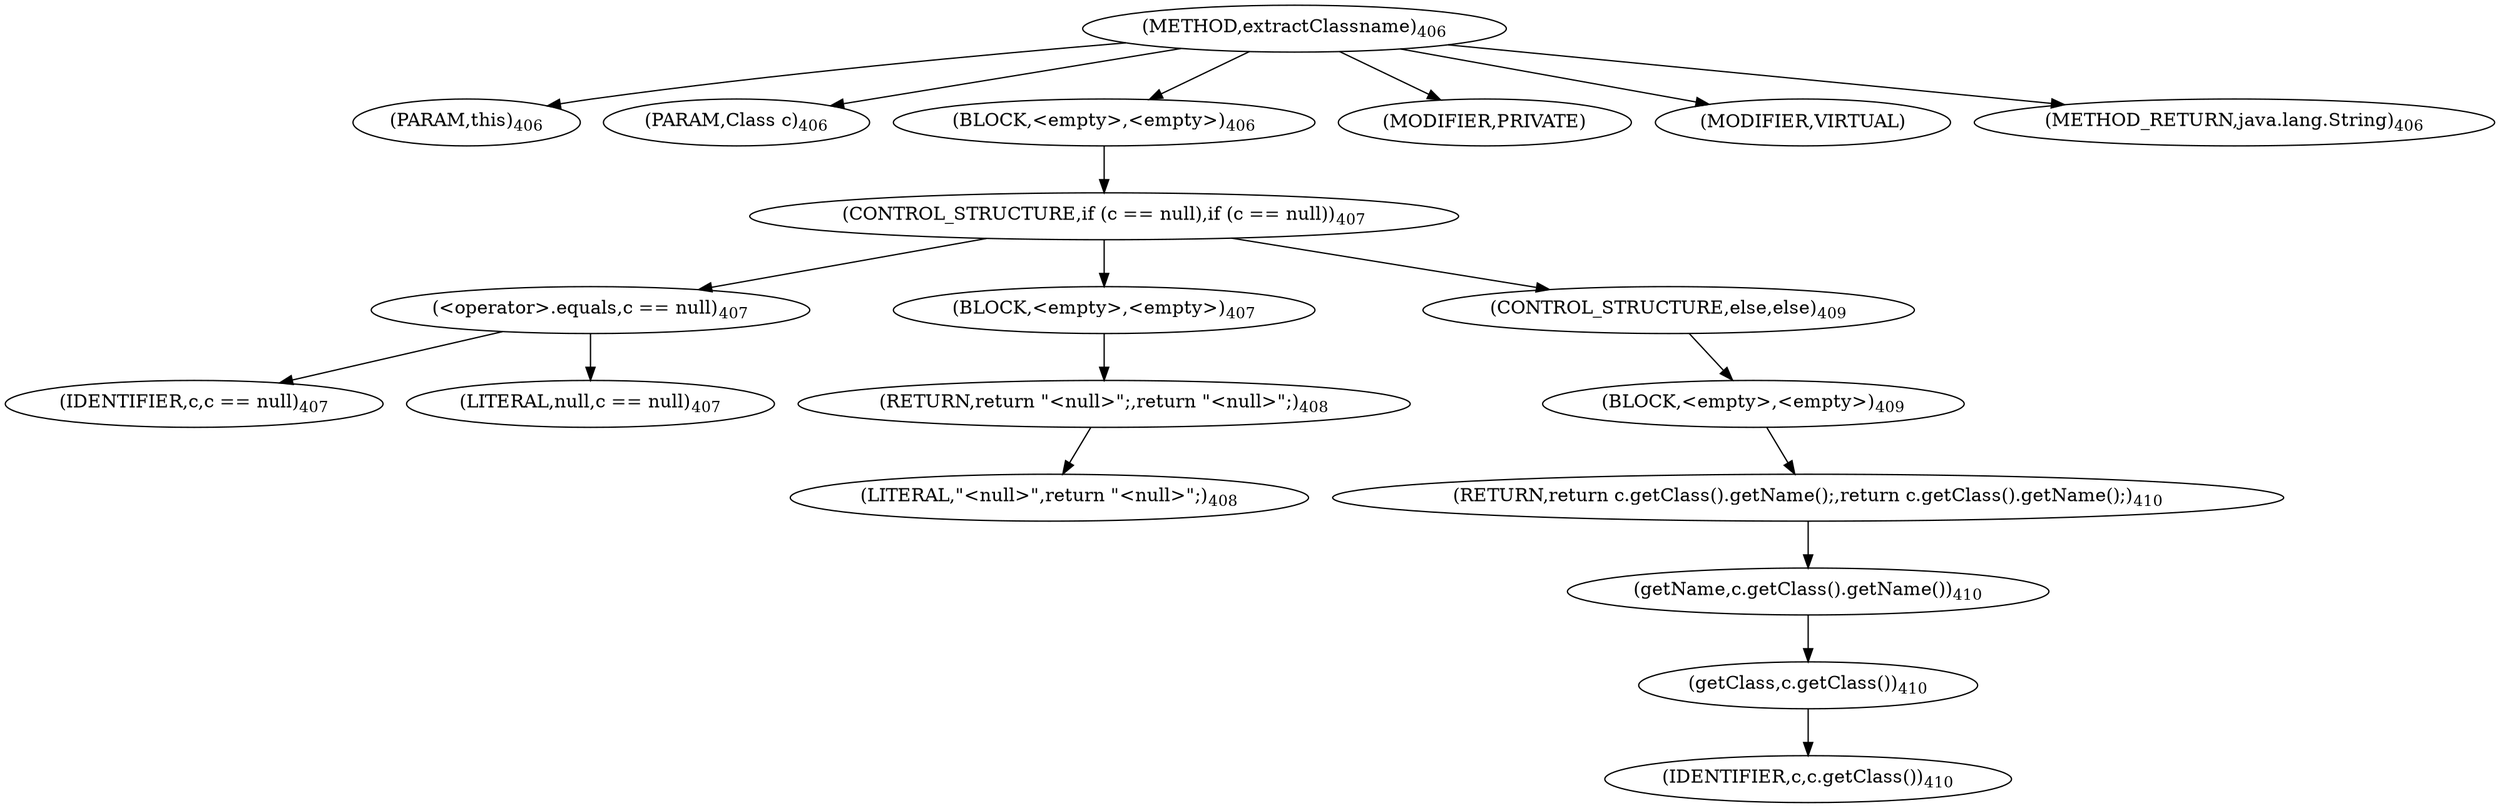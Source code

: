 digraph "extractClassname" {  
"837" [label = <(METHOD,extractClassname)<SUB>406</SUB>> ]
"838" [label = <(PARAM,this)<SUB>406</SUB>> ]
"839" [label = <(PARAM,Class c)<SUB>406</SUB>> ]
"840" [label = <(BLOCK,&lt;empty&gt;,&lt;empty&gt;)<SUB>406</SUB>> ]
"841" [label = <(CONTROL_STRUCTURE,if (c == null),if (c == null))<SUB>407</SUB>> ]
"842" [label = <(&lt;operator&gt;.equals,c == null)<SUB>407</SUB>> ]
"843" [label = <(IDENTIFIER,c,c == null)<SUB>407</SUB>> ]
"844" [label = <(LITERAL,null,c == null)<SUB>407</SUB>> ]
"845" [label = <(BLOCK,&lt;empty&gt;,&lt;empty&gt;)<SUB>407</SUB>> ]
"846" [label = <(RETURN,return &quot;&lt;null&gt;&quot;;,return &quot;&lt;null&gt;&quot;;)<SUB>408</SUB>> ]
"847" [label = <(LITERAL,&quot;&lt;null&gt;&quot;,return &quot;&lt;null&gt;&quot;;)<SUB>408</SUB>> ]
"848" [label = <(CONTROL_STRUCTURE,else,else)<SUB>409</SUB>> ]
"849" [label = <(BLOCK,&lt;empty&gt;,&lt;empty&gt;)<SUB>409</SUB>> ]
"850" [label = <(RETURN,return c.getClass().getName();,return c.getClass().getName();)<SUB>410</SUB>> ]
"851" [label = <(getName,c.getClass().getName())<SUB>410</SUB>> ]
"852" [label = <(getClass,c.getClass())<SUB>410</SUB>> ]
"853" [label = <(IDENTIFIER,c,c.getClass())<SUB>410</SUB>> ]
"854" [label = <(MODIFIER,PRIVATE)> ]
"855" [label = <(MODIFIER,VIRTUAL)> ]
"856" [label = <(METHOD_RETURN,java.lang.String)<SUB>406</SUB>> ]
  "837" -> "838" 
  "837" -> "839" 
  "837" -> "840" 
  "837" -> "854" 
  "837" -> "855" 
  "837" -> "856" 
  "840" -> "841" 
  "841" -> "842" 
  "841" -> "845" 
  "841" -> "848" 
  "842" -> "843" 
  "842" -> "844" 
  "845" -> "846" 
  "846" -> "847" 
  "848" -> "849" 
  "849" -> "850" 
  "850" -> "851" 
  "851" -> "852" 
  "852" -> "853" 
}
